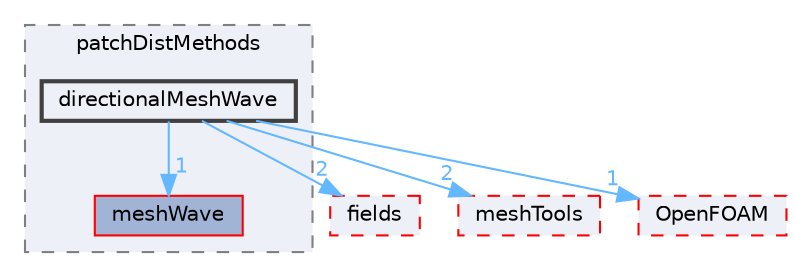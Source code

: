 digraph "src/finiteVolume/fvMesh/wallDist/patchDistMethods/directionalMeshWave"
{
 // LATEX_PDF_SIZE
  bgcolor="transparent";
  edge [fontname=Helvetica,fontsize=10,labelfontname=Helvetica,labelfontsize=10];
  node [fontname=Helvetica,fontsize=10,shape=box,height=0.2,width=0.4];
  compound=true
  subgraph clusterdir_28bd808b48a939f9343efc27d469bf7b {
    graph [ bgcolor="#edf0f7", pencolor="grey50", label="patchDistMethods", fontname=Helvetica,fontsize=10 style="filled,dashed", URL="dir_28bd808b48a939f9343efc27d469bf7b.html",tooltip=""]
  dir_20cd797122d8e7de0166f697c9a53d8c [label="meshWave", fillcolor="#a2b4d6", color="red", style="filled", URL="dir_20cd797122d8e7de0166f697c9a53d8c.html",tooltip=""];
  dir_0ed48a39b90630c1b884ebb256f15582 [label="directionalMeshWave", fillcolor="#edf0f7", color="grey25", style="filled,bold", URL="dir_0ed48a39b90630c1b884ebb256f15582.html",tooltip=""];
  }
  dir_25ab4a83a983f7bb7a38b7f63bb141b7 [label="fields", fillcolor="#edf0f7", color="red", style="filled,dashed", URL="dir_25ab4a83a983f7bb7a38b7f63bb141b7.html",tooltip=""];
  dir_ae30ad0bef50cf391b24c614251bb9fd [label="meshTools", fillcolor="#edf0f7", color="red", style="filled,dashed", URL="dir_ae30ad0bef50cf391b24c614251bb9fd.html",tooltip=""];
  dir_c5473ff19b20e6ec4dfe5c310b3778a8 [label="OpenFOAM", fillcolor="#edf0f7", color="red", style="filled,dashed", URL="dir_c5473ff19b20e6ec4dfe5c310b3778a8.html",tooltip=""];
  dir_0ed48a39b90630c1b884ebb256f15582->dir_20cd797122d8e7de0166f697c9a53d8c [headlabel="1", labeldistance=1.5 headhref="dir_000955_002385.html" href="dir_000955_002385.html" color="steelblue1" fontcolor="steelblue1"];
  dir_0ed48a39b90630c1b884ebb256f15582->dir_25ab4a83a983f7bb7a38b7f63bb141b7 [headlabel="2", labeldistance=1.5 headhref="dir_000955_001332.html" href="dir_000955_001332.html" color="steelblue1" fontcolor="steelblue1"];
  dir_0ed48a39b90630c1b884ebb256f15582->dir_ae30ad0bef50cf391b24c614251bb9fd [headlabel="2", labeldistance=1.5 headhref="dir_000955_002382.html" href="dir_000955_002382.html" color="steelblue1" fontcolor="steelblue1"];
  dir_0ed48a39b90630c1b884ebb256f15582->dir_c5473ff19b20e6ec4dfe5c310b3778a8 [headlabel="1", labeldistance=1.5 headhref="dir_000955_002695.html" href="dir_000955_002695.html" color="steelblue1" fontcolor="steelblue1"];
}
